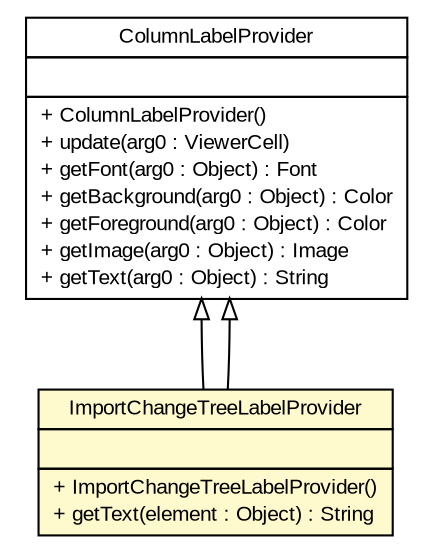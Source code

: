 #!/usr/local/bin/dot
#
# Class diagram 
# Generated by UMLGraph version R5_6-24-gf6e263 (http://www.umlgraph.org/)
#

digraph G {
	edge [fontname="arial",fontsize=10,labelfontname="arial",labelfontsize=10];
	node [fontname="arial",fontsize=10,shape=plaintext];
	nodesep=0.25;
	ranksep=0.5;
	// gov.sandia.cf.parts.dialogs.importation.ImportChangeTreeLabelProvider
	c217051 [label=<<table title="gov.sandia.cf.parts.dialogs.importation.ImportChangeTreeLabelProvider" border="0" cellborder="1" cellspacing="0" cellpadding="2" port="p" bgcolor="lemonChiffon" href="./ImportChangeTreeLabelProvider.html">
		<tr><td><table border="0" cellspacing="0" cellpadding="1">
<tr><td align="center" balign="center"> ImportChangeTreeLabelProvider </td></tr>
		</table></td></tr>
		<tr><td><table border="0" cellspacing="0" cellpadding="1">
<tr><td align="left" balign="left">  </td></tr>
		</table></td></tr>
		<tr><td><table border="0" cellspacing="0" cellpadding="1">
<tr><td align="left" balign="left"> + ImportChangeTreeLabelProvider() </td></tr>
<tr><td align="left" balign="left"> + getText(element : Object) : String </td></tr>
		</table></td></tr>
		</table>>, URL="./ImportChangeTreeLabelProvider.html", fontname="arial", fontcolor="black", fontsize=10.0];
	//gov.sandia.cf.parts.dialogs.importation.ImportChangeTreeLabelProvider extends org.eclipse.jface.viewers.ColumnLabelProvider
	c217294:p -> c217051:p [dir=back,arrowtail=empty];
	//gov.sandia.cf.parts.dialogs.importation.ImportChangeTreeLabelProvider extends org.eclipse.jface.viewers.ColumnLabelProvider
	c217294:p -> c217051:p [dir=back,arrowtail=empty];
	// org.eclipse.jface.viewers.ColumnLabelProvider
	c217294 [label=<<table title="org.eclipse.jface.viewers.ColumnLabelProvider" border="0" cellborder="1" cellspacing="0" cellpadding="2" port="p" href="http://java.sun.com/j2se/1.4.2/docs/api/org/eclipse/jface/viewers/ColumnLabelProvider.html">
		<tr><td><table border="0" cellspacing="0" cellpadding="1">
<tr><td align="center" balign="center"> ColumnLabelProvider </td></tr>
		</table></td></tr>
		<tr><td><table border="0" cellspacing="0" cellpadding="1">
<tr><td align="left" balign="left">  </td></tr>
		</table></td></tr>
		<tr><td><table border="0" cellspacing="0" cellpadding="1">
<tr><td align="left" balign="left"> + ColumnLabelProvider() </td></tr>
<tr><td align="left" balign="left"> + update(arg0 : ViewerCell) </td></tr>
<tr><td align="left" balign="left"> + getFont(arg0 : Object) : Font </td></tr>
<tr><td align="left" balign="left"> + getBackground(arg0 : Object) : Color </td></tr>
<tr><td align="left" balign="left"> + getForeground(arg0 : Object) : Color </td></tr>
<tr><td align="left" balign="left"> + getImage(arg0 : Object) : Image </td></tr>
<tr><td align="left" balign="left"> + getText(arg0 : Object) : String </td></tr>
		</table></td></tr>
		</table>>, URL="http://java.sun.com/j2se/1.4.2/docs/api/org/eclipse/jface/viewers/ColumnLabelProvider.html", fontname="arial", fontcolor="black", fontsize=10.0];
}

